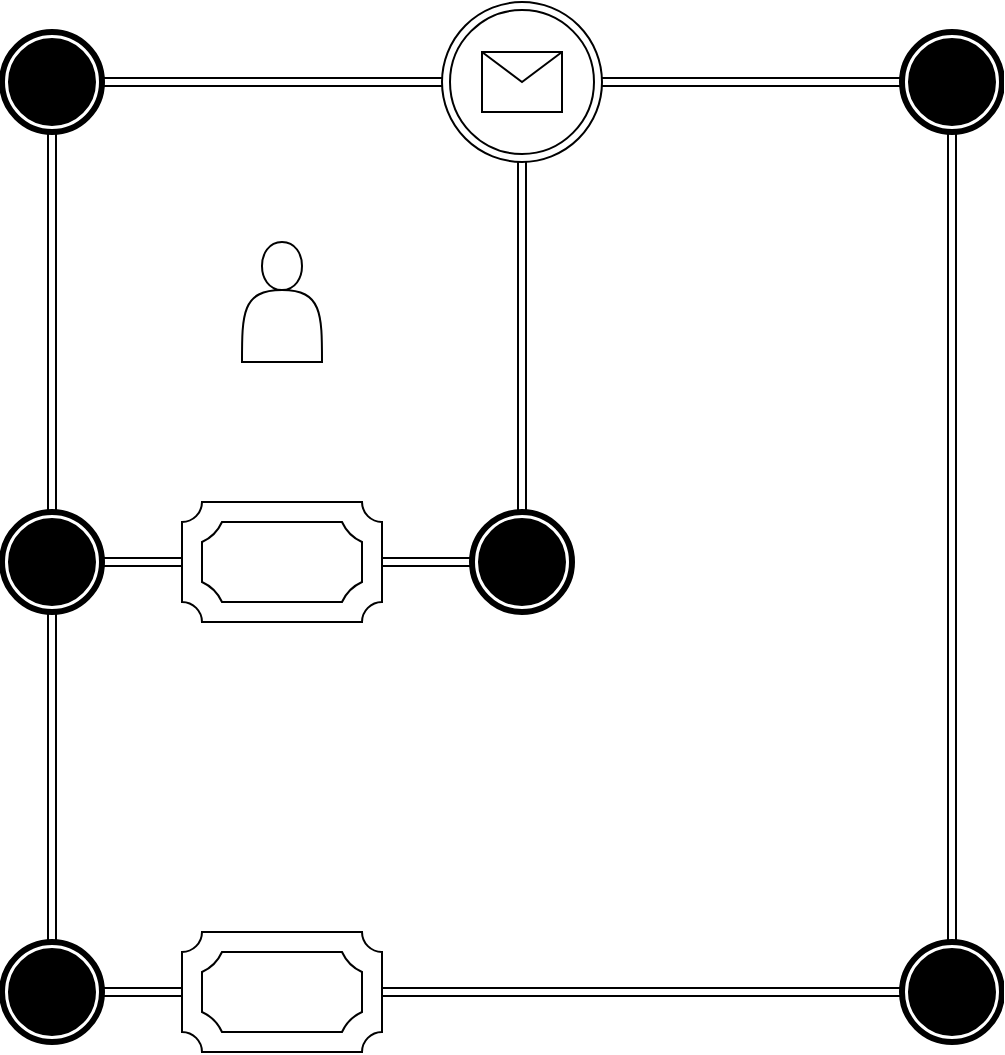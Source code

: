 <mxfile version="12.4.2" type="device" pages="1"><diagram id="ycCGirXpwE09_APp5wfx" name="Page-1"><mxGraphModel dx="1422" dy="769" grid="1" gridSize="10" guides="1" tooltips="1" connect="1" arrows="1" fold="1" page="1" pageScale="1" pageWidth="827" pageHeight="1169" math="0" shadow="0"><root><mxCell id="0"/><mxCell id="1" parent="0"/><mxCell id="unpPfIJOVtUqLLK2MHzi-26" value="" style="shape=mxgraph.bpmn.shape;html=1;verticalLabelPosition=bottom;labelBackgroundColor=#ffffff;verticalAlign=top;align=center;perimeter=ellipsePerimeter;outlineConnect=0;outline=end;symbol=terminate;" vertex="1" parent="1"><mxGeometry x="235" y="255" width="50" height="50" as="geometry"/></mxCell><mxCell id="unpPfIJOVtUqLLK2MHzi-27" value="" style="shape=mxgraph.bpmn.shape;html=1;verticalLabelPosition=bottom;labelBackgroundColor=#ffffff;verticalAlign=top;align=center;perimeter=ellipsePerimeter;outlineConnect=0;outline=end;symbol=terminate;" vertex="1" parent="1"><mxGeometry y="255" width="50" height="50" as="geometry"/></mxCell><mxCell id="unpPfIJOVtUqLLK2MHzi-28" value="" style="verticalLabelPosition=bottom;verticalAlign=top;html=1;shape=mxgraph.basic.plaque_frame;dx=10;" vertex="1" parent="1"><mxGeometry x="90" y="250" width="100" height="60" as="geometry"/></mxCell><mxCell id="unpPfIJOVtUqLLK2MHzi-29" value="" style="shape=mxgraph.bpmn.shape;html=1;verticalLabelPosition=bottom;labelBackgroundColor=#ffffff;verticalAlign=top;align=center;perimeter=ellipsePerimeter;outlineConnect=0;outline=end;symbol=terminate;" vertex="1" parent="1"><mxGeometry y="15" width="50" height="50" as="geometry"/></mxCell><mxCell id="unpPfIJOVtUqLLK2MHzi-30" value="" style="shape=link;html=1;entryX=0;entryY=0.5;entryDx=0;entryDy=0;entryPerimeter=0;exitX=1;exitY=0.5;exitDx=0;exitDy=0;" edge="1" parent="1" source="unpPfIJOVtUqLLK2MHzi-27" target="unpPfIJOVtUqLLK2MHzi-28"><mxGeometry width="50" height="50" relative="1" as="geometry"><mxPoint x="-150" y="510" as="sourcePoint"/><mxPoint x="-100" y="460" as="targetPoint"/></mxGeometry></mxCell><mxCell id="unpPfIJOVtUqLLK2MHzi-31" value="" style="shape=link;html=1;entryX=0.5;entryY=1;entryDx=0;entryDy=0;" edge="1" parent="1" source="unpPfIJOVtUqLLK2MHzi-27" target="unpPfIJOVtUqLLK2MHzi-29"><mxGeometry width="50" height="50" relative="1" as="geometry"><mxPoint x="-150" y="510" as="sourcePoint"/><mxPoint x="-100" y="460" as="targetPoint"/></mxGeometry></mxCell><mxCell id="unpPfIJOVtUqLLK2MHzi-32" value="" style="shape=link;html=1;exitX=1;exitY=0.5;exitDx=0;exitDy=0;entryX=0;entryY=0.5;entryDx=0;entryDy=0;" edge="1" parent="1" source="unpPfIJOVtUqLLK2MHzi-29" target="unpPfIJOVtUqLLK2MHzi-36"><mxGeometry width="50" height="50" relative="1" as="geometry"><mxPoint x="-150" y="510" as="sourcePoint"/><mxPoint x="210" y="40" as="targetPoint"/></mxGeometry></mxCell><mxCell id="unpPfIJOVtUqLLK2MHzi-33" value="" style="shape=link;html=1;entryX=1;entryY=0.5;entryDx=0;entryDy=0;entryPerimeter=0;exitX=0;exitY=0.5;exitDx=0;exitDy=0;" edge="1" parent="1" source="unpPfIJOVtUqLLK2MHzi-26" target="unpPfIJOVtUqLLK2MHzi-28"><mxGeometry width="50" height="50" relative="1" as="geometry"><mxPoint x="-150" y="510" as="sourcePoint"/><mxPoint x="-100" y="460" as="targetPoint"/></mxGeometry></mxCell><mxCell id="unpPfIJOVtUqLLK2MHzi-34" value="" style="shape=link;html=1;entryX=0.5;entryY=0;entryDx=0;entryDy=0;exitX=0.5;exitY=1;exitDx=0;exitDy=0;" edge="1" parent="1" source="unpPfIJOVtUqLLK2MHzi-36" target="unpPfIJOVtUqLLK2MHzi-26"><mxGeometry width="50" height="50" relative="1" as="geometry"><mxPoint x="260" y="90" as="sourcePoint"/><mxPoint x="320" y="230" as="targetPoint"/></mxGeometry></mxCell><mxCell id="unpPfIJOVtUqLLK2MHzi-35" value="" style="shape=actor;whiteSpace=wrap;html=1;" vertex="1" parent="1"><mxGeometry x="120" y="120" width="40" height="60" as="geometry"/></mxCell><mxCell id="unpPfIJOVtUqLLK2MHzi-36" value="" style="ellipse;shape=doubleEllipse;whiteSpace=wrap;html=1;aspect=fixed;" vertex="1" parent="1"><mxGeometry x="220" width="80" height="80" as="geometry"/></mxCell><mxCell id="unpPfIJOVtUqLLK2MHzi-37" value="" style="shape=message;whiteSpace=wrap;html=1;outlineConnect=0;" vertex="1" parent="1"><mxGeometry x="240" y="25" width="40" height="30" as="geometry"/></mxCell><mxCell id="unpPfIJOVtUqLLK2MHzi-41" value="" style="shape=mxgraph.bpmn.shape;html=1;verticalLabelPosition=bottom;labelBackgroundColor=#ffffff;verticalAlign=top;align=center;perimeter=ellipsePerimeter;outlineConnect=0;outline=end;symbol=terminate;" vertex="1" parent="1"><mxGeometry y="470" width="50" height="50" as="geometry"/></mxCell><mxCell id="unpPfIJOVtUqLLK2MHzi-42" value="" style="verticalLabelPosition=bottom;verticalAlign=top;html=1;shape=mxgraph.basic.plaque_frame;dx=10;" vertex="1" parent="1"><mxGeometry x="90" y="465" width="100" height="60" as="geometry"/></mxCell><mxCell id="unpPfIJOVtUqLLK2MHzi-44" value="" style="shape=link;html=1;exitX=0.5;exitY=1;exitDx=0;exitDy=0;" edge="1" parent="1" source="unpPfIJOVtUqLLK2MHzi-27" target="unpPfIJOVtUqLLK2MHzi-41"><mxGeometry width="50" height="50" relative="1" as="geometry"><mxPoint x="310" y="390" as="sourcePoint"/><mxPoint x="350" y="450" as="targetPoint"/></mxGeometry></mxCell><mxCell id="unpPfIJOVtUqLLK2MHzi-49" value="" style="shape=link;html=1;entryX=0;entryY=0.5;entryDx=0;entryDy=0;entryPerimeter=0;exitX=1;exitY=0.5;exitDx=0;exitDy=0;" edge="1" parent="1" source="unpPfIJOVtUqLLK2MHzi-41" target="unpPfIJOVtUqLLK2MHzi-42"><mxGeometry width="50" height="50" relative="1" as="geometry"><mxPoint x="10" y="600" as="sourcePoint"/><mxPoint x="60" y="550" as="targetPoint"/></mxGeometry></mxCell><mxCell id="unpPfIJOVtUqLLK2MHzi-50" value="" style="shape=mxgraph.bpmn.shape;html=1;verticalLabelPosition=bottom;labelBackgroundColor=#ffffff;verticalAlign=top;align=center;perimeter=ellipsePerimeter;outlineConnect=0;outline=end;symbol=terminate;" vertex="1" parent="1"><mxGeometry x="450" y="470" width="50" height="50" as="geometry"/></mxCell><mxCell id="unpPfIJOVtUqLLK2MHzi-51" value="" style="shape=link;html=1;entryX=0;entryY=0.5;entryDx=0;entryDy=0;exitX=1;exitY=0.5;exitDx=0;exitDy=0;exitPerimeter=0;" edge="1" parent="1" source="unpPfIJOVtUqLLK2MHzi-42" target="unpPfIJOVtUqLLK2MHzi-50"><mxGeometry width="50" height="50" relative="1" as="geometry"><mxPoint x="10" y="600" as="sourcePoint"/><mxPoint x="60" y="550" as="targetPoint"/></mxGeometry></mxCell><mxCell id="unpPfIJOVtUqLLK2MHzi-52" value="" style="shape=mxgraph.bpmn.shape;html=1;verticalLabelPosition=bottom;labelBackgroundColor=#ffffff;verticalAlign=top;align=center;perimeter=ellipsePerimeter;outlineConnect=0;outline=end;symbol=terminate;" vertex="1" parent="1"><mxGeometry x="450" y="15" width="50" height="50" as="geometry"/></mxCell><mxCell id="unpPfIJOVtUqLLK2MHzi-53" value="" style="shape=link;html=1;entryX=0.5;entryY=0;entryDx=0;entryDy=0;exitX=0.5;exitY=1;exitDx=0;exitDy=0;" edge="1" parent="1" source="unpPfIJOVtUqLLK2MHzi-52" target="unpPfIJOVtUqLLK2MHzi-50"><mxGeometry width="50" height="50" relative="1" as="geometry"><mxPoint x="10" y="600" as="sourcePoint"/><mxPoint x="60" y="550" as="targetPoint"/></mxGeometry></mxCell><mxCell id="unpPfIJOVtUqLLK2MHzi-54" value="" style="shape=link;html=1;entryX=0;entryY=0.5;entryDx=0;entryDy=0;exitX=1;exitY=0.5;exitDx=0;exitDy=0;" edge="1" parent="1" source="unpPfIJOVtUqLLK2MHzi-36" target="unpPfIJOVtUqLLK2MHzi-52"><mxGeometry width="50" height="50" relative="1" as="geometry"><mxPoint x="10" y="600" as="sourcePoint"/><mxPoint x="60" y="550" as="targetPoint"/></mxGeometry></mxCell></root></mxGraphModel></diagram></mxfile>